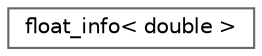 digraph "类继承关系图"
{
 // LATEX_PDF_SIZE
  bgcolor="transparent";
  edge [fontname=Helvetica,fontsize=10,labelfontname=Helvetica,labelfontsize=10];
  node [fontname=Helvetica,fontsize=10,shape=box,height=0.2,width=0.4];
  rankdir="LR";
  Node0 [id="Node000000",label="float_info\< double \>",height=0.2,width=0.4,color="grey40", fillcolor="white", style="filled",URL="$structdetail_1_1dragonbox_1_1float__info_3_01double_01_4.html",tooltip=" "];
}
